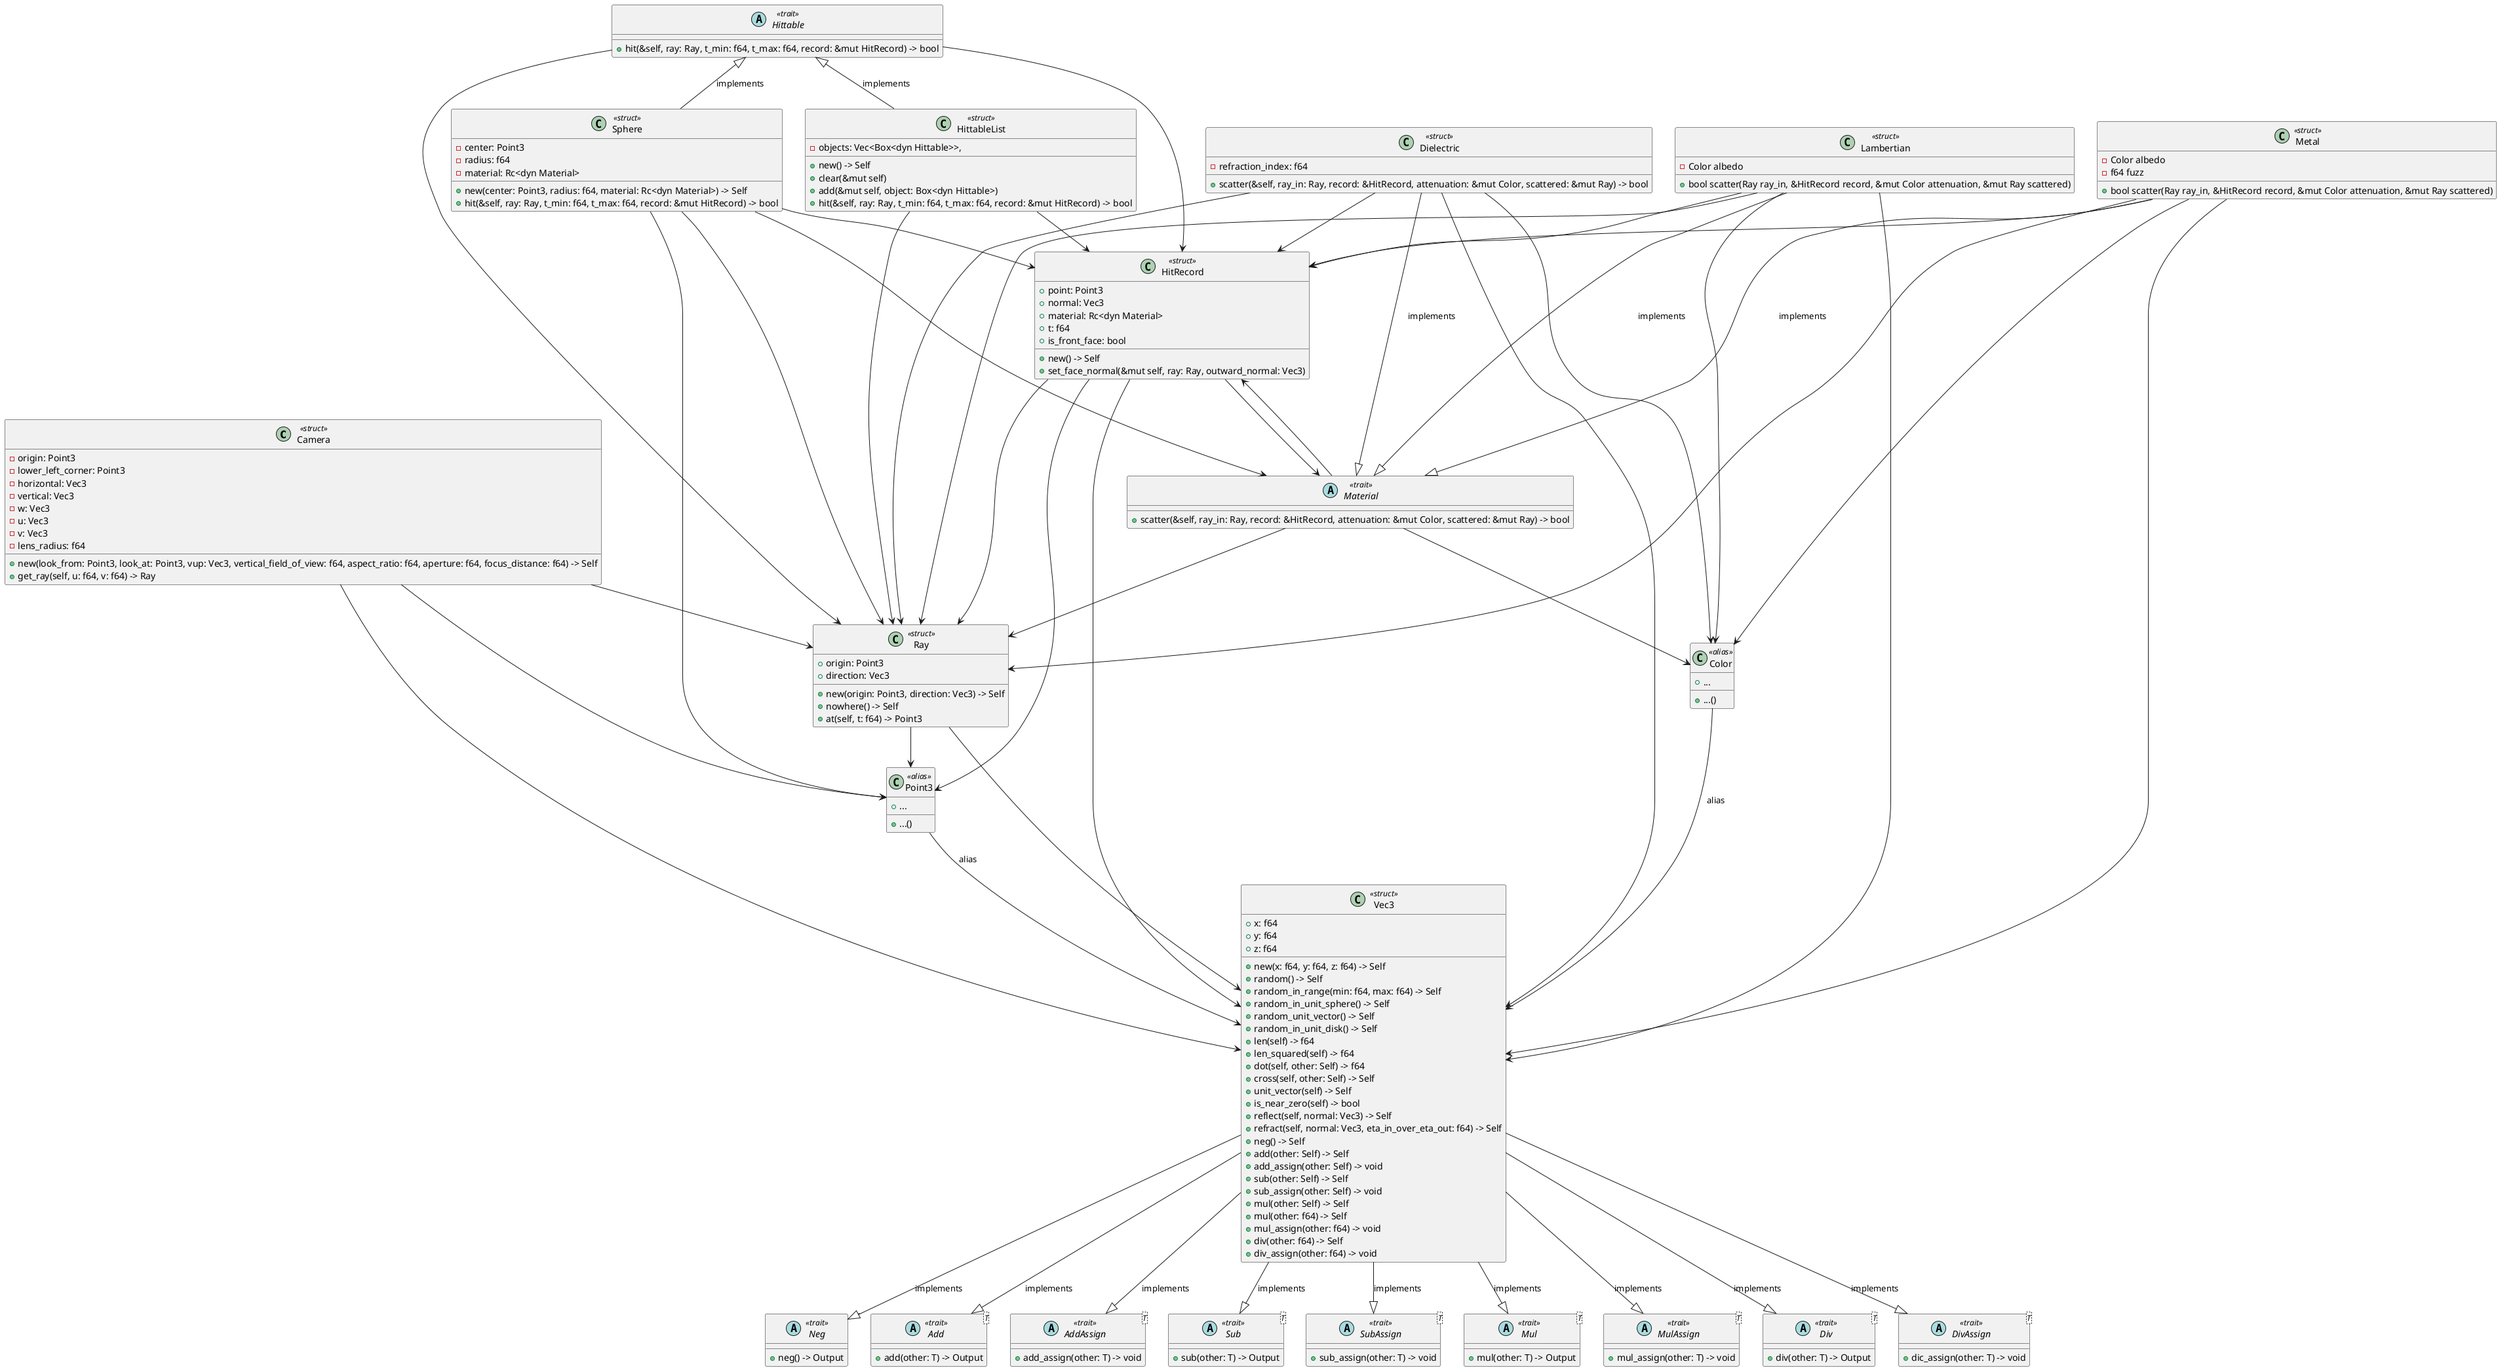 @startuml classes

class Camera << struct >> {
    - origin: Point3
    - lower_left_corner: Point3
    - horizontal: Vec3
    - vertical: Vec3
    - w: Vec3
    - u: Vec3
    - v: Vec3
    - lens_radius: f64
    + new(look_from: Point3, look_at: Point3, vup: Vec3, vertical_field_of_view: f64, aspect_ratio: f64, aperture: f64, focus_distance: f64) -> Self
    + get_ray(self, u: f64, v: f64) -> Ray
}

Camera --> Point3
Camera --> Vec3
Camera --> Ray

abstract class Hittable << trait >> {
    + hit(&self, ray: Ray, t_min: f64, t_max: f64, record: &mut HitRecord) -> bool
}

Hittable --> Ray
Hittable --> HitRecord

class Sphere << struct >> {
    - center: Point3
    - radius: f64
    - material: Rc<dyn Material>
    + new(center: Point3, radius: f64, material: Rc<dyn Material>) -> Self
    + hit(&self, ray: Ray, t_min: f64, t_max: f64, record: &mut HitRecord) -> bool
}

Sphere --> Point3
Sphere --> Material
Sphere --> Ray
Sphere --> HitRecord

class HittableList << struct >> {
    - objects: Vec<Box<dyn Hittable>>,
    + new() -> Self
    + clear(&mut self)
    + add(&mut self, object: Box<dyn Hittable>)
    + hit(&self, ray: Ray, t_min: f64, t_max: f64, record: &mut HitRecord) -> bool
}

HittableList --> Ray
HittableList --> HitRecord

Hittable <|-- Sphere : implements
Hittable <|-- HittableList : implements

class HitRecord << struct >> {
    + point: Point3
    + normal: Vec3
    + material: Rc<dyn Material>
    + t: f64
    + is_front_face: bool
    + new() -> Self
    + set_face_normal(&mut self, ray: Ray, outward_normal: Vec3)
}

HitRecord --> Point3
HitRecord --> Vec3
HitRecord --> Material
HitRecord --> Ray

class Ray << struct >> {
    + origin: Point3
    + direction: Vec3
    + new(origin: Point3, direction: Vec3) -> Self
    + nowhere() -> Self
    + at(self, t: f64) -> Point3
}

Ray --> Point3
Ray --> Vec3

abstract class Material << trait >> {
    + scatter(&self, ray_in: Ray, record: &HitRecord, attenuation: &mut Color, scattered: &mut Ray) -> bool
}

Material --> Color
Material --> HitRecord
Material --> Ray

class Dielectric << struct >> {
    - refraction_index: f64
    + scatter(&self, ray_in: Ray, record: &HitRecord, attenuation: &mut Color, scattered: &mut Ray) -> bool
}

Dielectric --|> Material : implements
Dielectric --> Color
Dielectric --> HitRecord
Dielectric --> Ray
Dielectric --> Vec3

class Lambertian << struct >> {
    - Color albedo
    + bool scatter(Ray ray_in, &HitRecord record, &mut Color attenuation, &mut Ray scattered)
}

Lambertian --|> Material : implements
Lambertian --> Color
Lambertian --> HitRecord
Lambertian --> Ray
Lambertian --> Vec3

class Metal << struct >> {
    - Color albedo
    - f64 fuzz
    + bool scatter(Ray ray_in, &HitRecord record, &mut Color attenuation, &mut Ray scattered)
}

Metal --|> Material : implements
Metal --> Color
Metal --> HitRecord
Metal --> Ray
Metal --> Vec3

abstract class Neg << trait >> {
    + neg() -> Output
}

abstract class Add<T> << trait >> {
    + add(other: T) -> Output
}

abstract class AddAssign<T> << trait >> {
    + add_assign(other: T) -> void
}

abstract class Sub<T> << trait >> {
    + sub(other: T) -> Output
}

abstract class SubAssign<T> << trait >> {
    + sub_assign(other: T) -> void
}

abstract class Mul<T> << trait >> {
    + mul(other: T) -> Output
}

abstract class MulAssign<T> << trait >> {
    + mul_assign(other: T) -> void
}

abstract class Div<T> << trait >> {
    + div(other: T) -> Output
}

abstract class DivAssign<T> << trait >> {
    + dic_assign(other: T) -> void
}

class Vec3 << struct >> {
    + x: f64
    + y: f64
    + z: f64
    + new(x: f64, y: f64, z: f64) -> Self
    + random() -> Self
    + random_in_range(min: f64, max: f64) -> Self
    + random_in_unit_sphere() -> Self
    + random_unit_vector() -> Self
    + random_in_unit_disk() -> Self
    + len(self) -> f64
    + len_squared(self) -> f64
    + dot(self, other: Self) -> f64
    + cross(self, other: Self) -> Self
    + unit_vector(self) -> Self
    + is_near_zero(self) -> bool
    + reflect(self, normal: Vec3) -> Self
    + refract(self, normal: Vec3, eta_in_over_eta_out: f64) -> Self
    + neg() -> Self
    + add(other: Self) -> Self
    + add_assign(other: Self) -> void
    + sub(other: Self) -> Self
    + sub_assign(other: Self) -> void
    + mul(other: Self) -> Self
    + mul(other: f64) -> Self
    + mul_assign(other: f64) -> void
    + div(other: f64) -> Self
    + div_assign(other: f64) -> void
}

Vec3 --|> Neg : implements
Vec3 --|> Add : implements
Vec3 --|> AddAssign : implements
Vec3 --|> Sub : implements
Vec3 --|> SubAssign : implements
Vec3 --|> Mul : implements
Vec3 --|> MulAssign : implements
Vec3 --|> Div : implements
Vec3 --|> DivAssign : implements

class Color << alias >> {
    + ...
    + ...()
}

Color --> Vec3 : alias

class Point3 << alias >> {
    + ...
    + ...()
}

Point3 --> Vec3 : alias

@enduml
